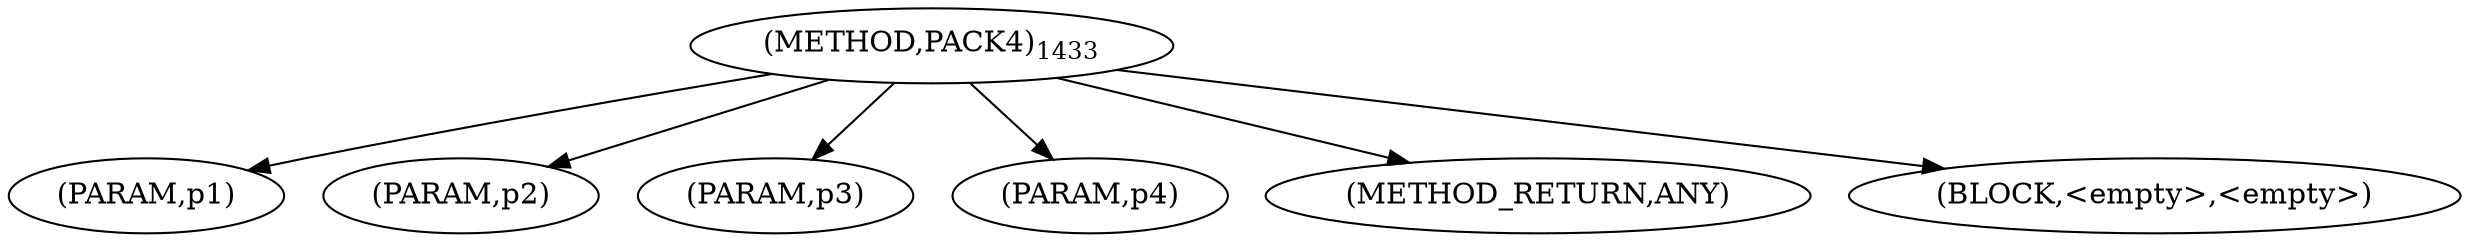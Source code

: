 digraph "PACK4" {  
"100661" [label = <(METHOD,PACK4)<SUB>1433</SUB>> ]
"100662" [label = <(PARAM,p1)> ]
"100663" [label = <(PARAM,p2)> ]
"100664" [label = <(PARAM,p3)> ]
"100665" [label = <(PARAM,p4)> ]
"100666" [label = <(METHOD_RETURN,ANY)> ]
"100667" [label = <(BLOCK,&lt;empty&gt;,&lt;empty&gt;)> ]
  "100661" -> "100666" 
  "100661" -> "100662" 
  "100661" -> "100667" 
  "100661" -> "100663" 
  "100661" -> "100664" 
  "100661" -> "100665" 
}

